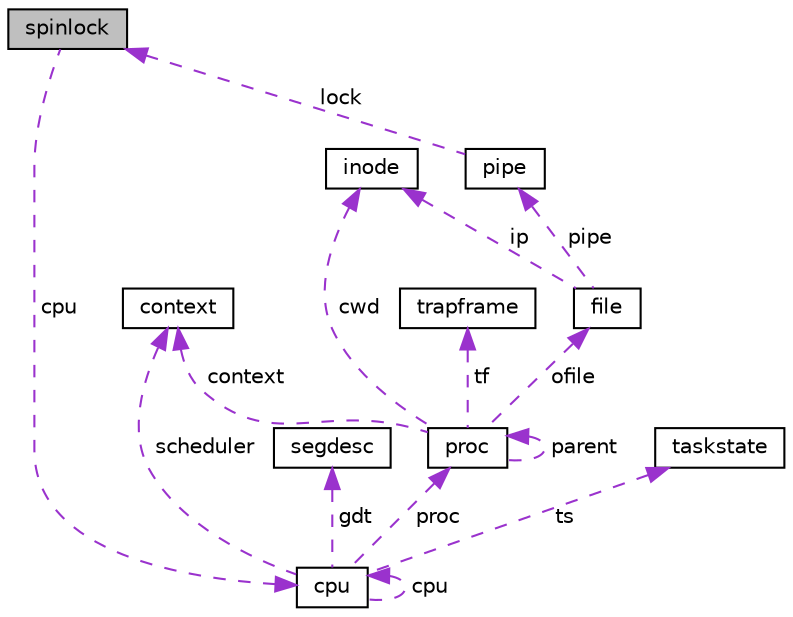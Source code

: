 digraph "spinlock"
{
  edge [fontname="Helvetica",fontsize="10",labelfontname="Helvetica",labelfontsize="10"];
  node [fontname="Helvetica",fontsize="10",shape=record];
  Node1 [label="spinlock",height=0.2,width=0.4,color="black", fillcolor="grey75", style="filled", fontcolor="black"];
  Node2 -> Node1 [dir="back",color="darkorchid3",fontsize="10",style="dashed",label=" cpu" ,fontname="Helvetica"];
  Node2 [label="cpu",height=0.2,width=0.4,color="black", fillcolor="white", style="filled",URL="$structcpu.html"];
  Node2 -> Node2 [dir="back",color="darkorchid3",fontsize="10",style="dashed",label=" cpu" ,fontname="Helvetica"];
  Node3 -> Node2 [dir="back",color="darkorchid3",fontsize="10",style="dashed",label=" gdt" ,fontname="Helvetica"];
  Node3 [label="segdesc",height=0.2,width=0.4,color="black", fillcolor="white", style="filled",URL="$structsegdesc.html"];
  Node4 -> Node2 [dir="back",color="darkorchid3",fontsize="10",style="dashed",label=" scheduler" ,fontname="Helvetica"];
  Node4 [label="context",height=0.2,width=0.4,color="black", fillcolor="white", style="filled",URL="$structcontext.html"];
  Node5 -> Node2 [dir="back",color="darkorchid3",fontsize="10",style="dashed",label=" proc" ,fontname="Helvetica"];
  Node5 [label="proc",height=0.2,width=0.4,color="black", fillcolor="white", style="filled",URL="$structproc.html"];
  Node6 -> Node5 [dir="back",color="darkorchid3",fontsize="10",style="dashed",label=" cwd" ,fontname="Helvetica"];
  Node6 [label="inode",height=0.2,width=0.4,color="black", fillcolor="white", style="filled",URL="$structinode.html"];
  Node4 -> Node5 [dir="back",color="darkorchid3",fontsize="10",style="dashed",label=" context" ,fontname="Helvetica"];
  Node7 -> Node5 [dir="back",color="darkorchid3",fontsize="10",style="dashed",label=" tf" ,fontname="Helvetica"];
  Node7 [label="trapframe",height=0.2,width=0.4,color="black", fillcolor="white", style="filled",URL="$structtrapframe.html"];
  Node5 -> Node5 [dir="back",color="darkorchid3",fontsize="10",style="dashed",label=" parent" ,fontname="Helvetica"];
  Node8 -> Node5 [dir="back",color="darkorchid3",fontsize="10",style="dashed",label=" ofile" ,fontname="Helvetica"];
  Node8 [label="file",height=0.2,width=0.4,color="black", fillcolor="white", style="filled",URL="$structfile.html"];
  Node6 -> Node8 [dir="back",color="darkorchid3",fontsize="10",style="dashed",label=" ip" ,fontname="Helvetica"];
  Node9 -> Node8 [dir="back",color="darkorchid3",fontsize="10",style="dashed",label=" pipe" ,fontname="Helvetica"];
  Node9 [label="pipe",height=0.2,width=0.4,color="black", fillcolor="white", style="filled",URL="$structpipe.html"];
  Node1 -> Node9 [dir="back",color="darkorchid3",fontsize="10",style="dashed",label=" lock" ,fontname="Helvetica"];
  Node10 -> Node2 [dir="back",color="darkorchid3",fontsize="10",style="dashed",label=" ts" ,fontname="Helvetica"];
  Node10 [label="taskstate",height=0.2,width=0.4,color="black", fillcolor="white", style="filled",URL="$structtaskstate.html"];
}
